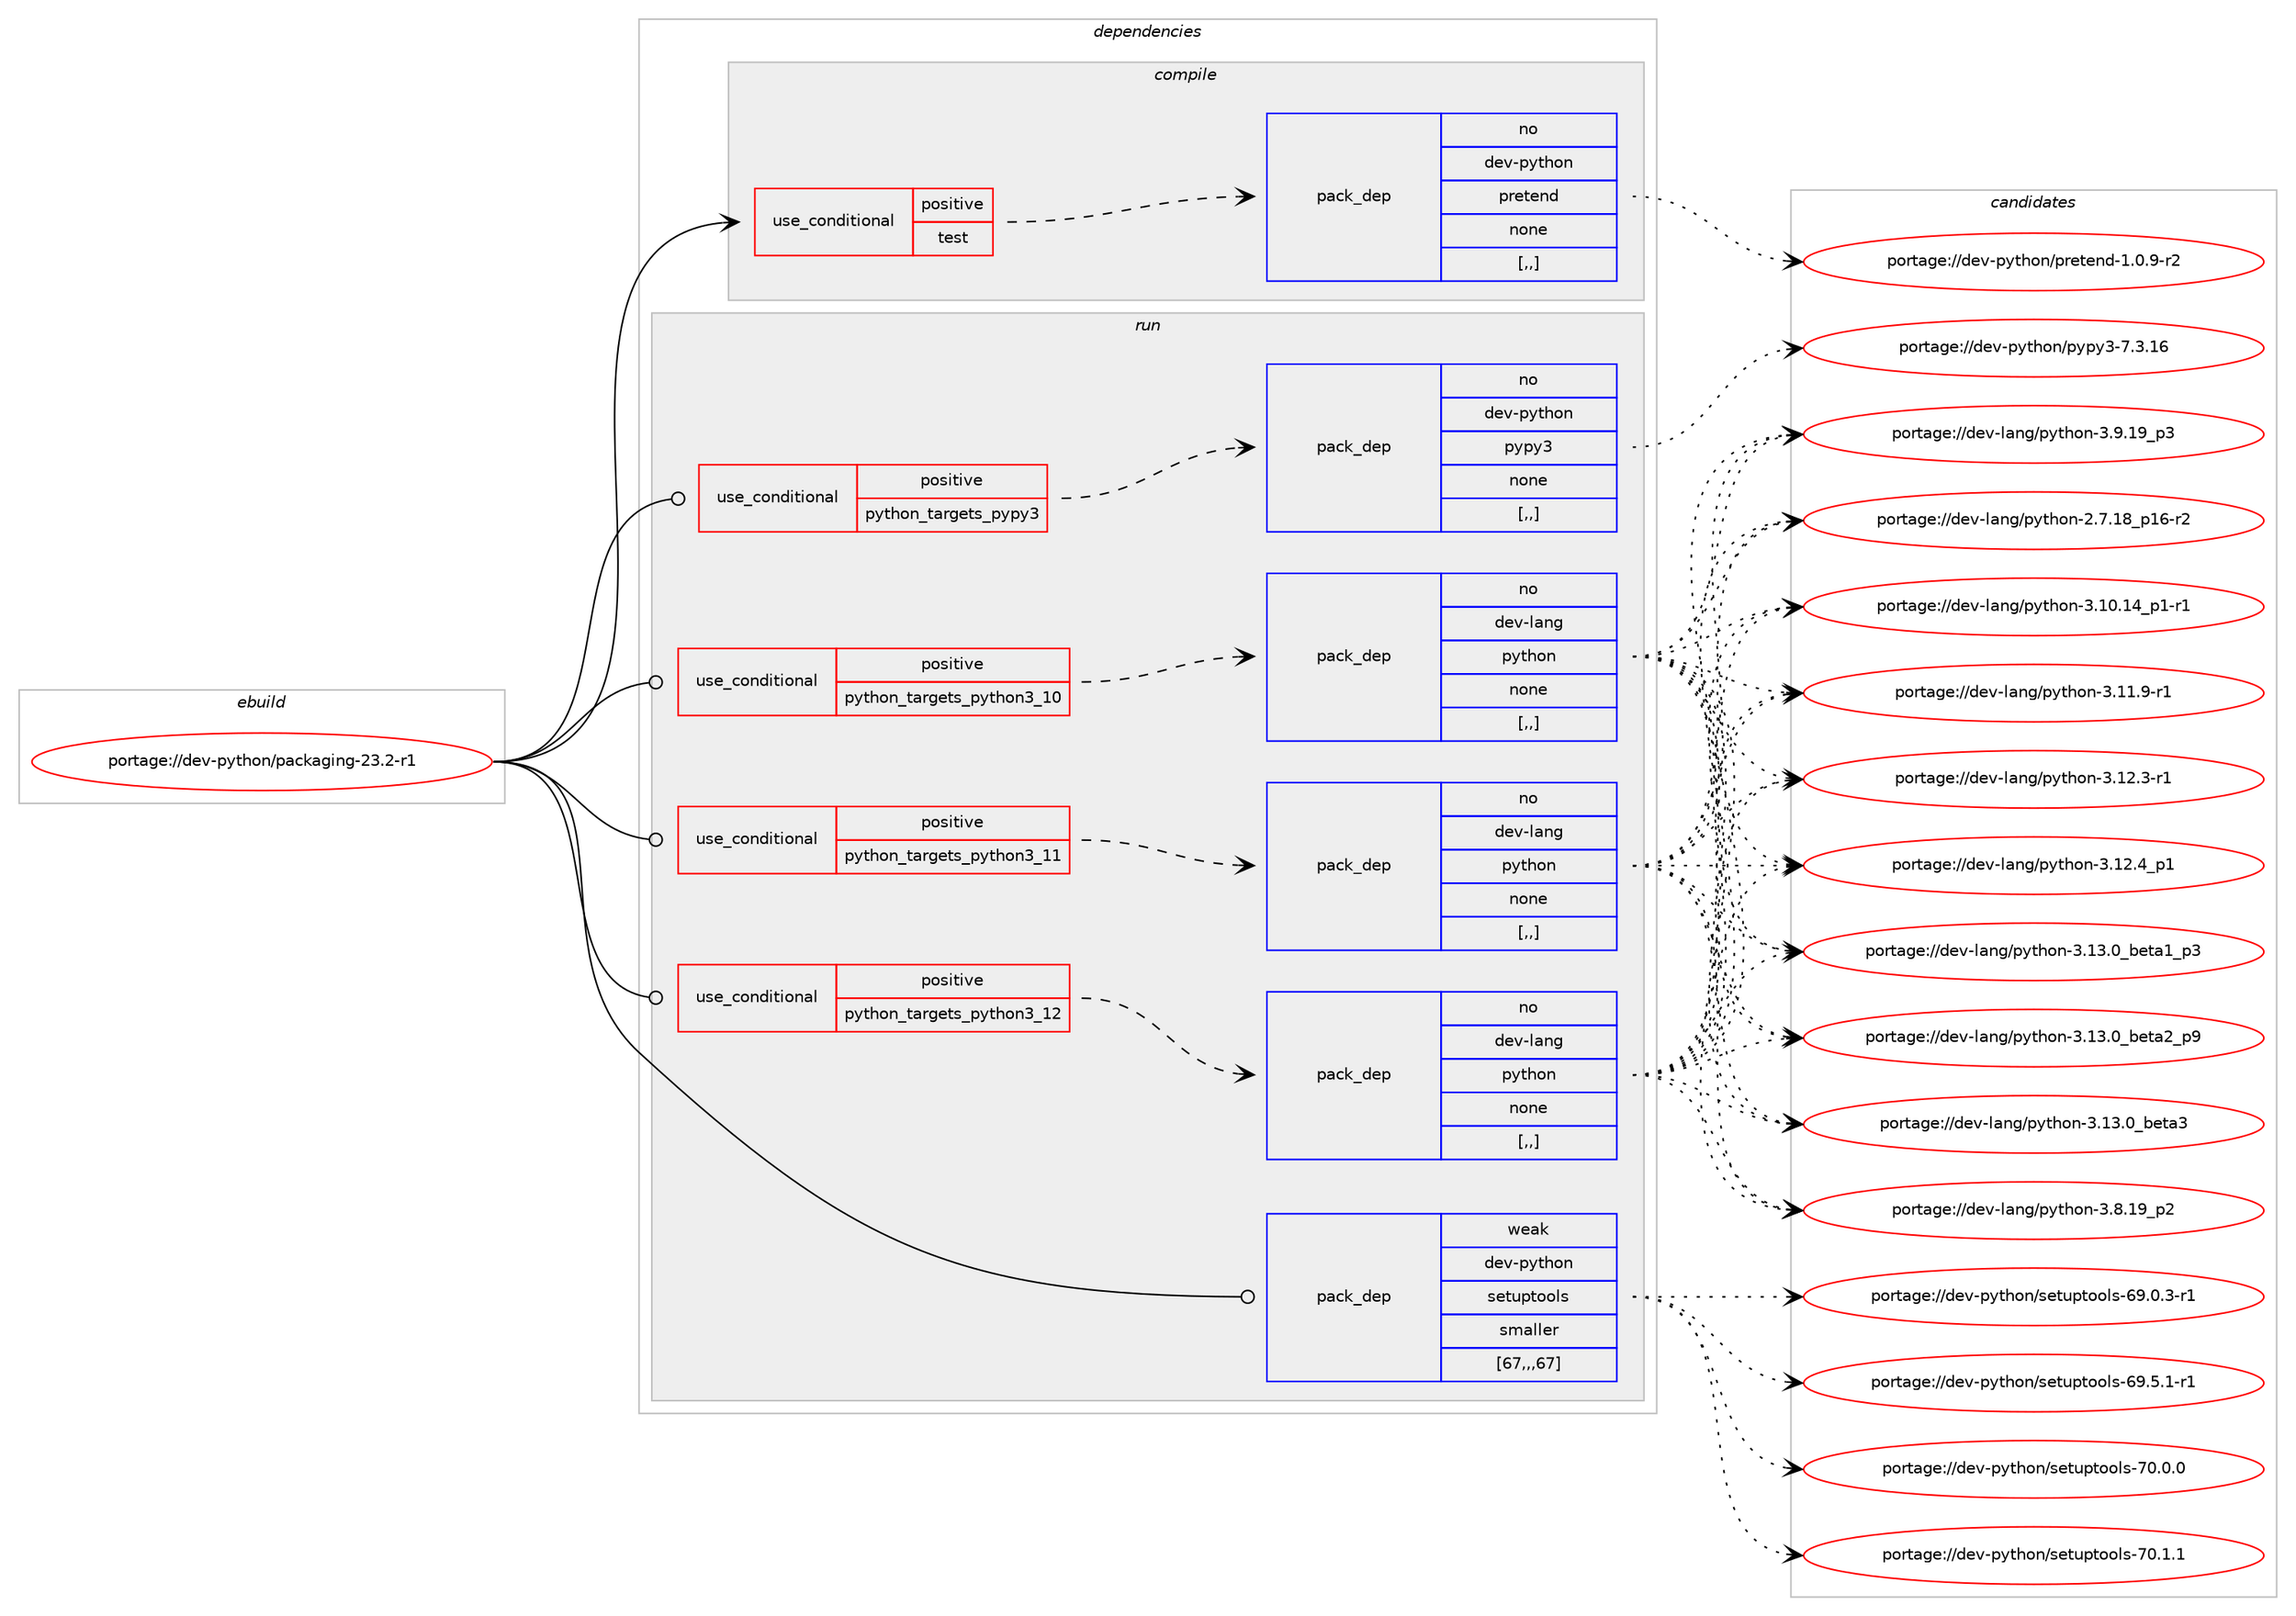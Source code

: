 digraph prolog {

# *************
# Graph options
# *************

newrank=true;
concentrate=true;
compound=true;
graph [rankdir=LR,fontname=Helvetica,fontsize=10,ranksep=1.5];#, ranksep=2.5, nodesep=0.2];
edge  [arrowhead=vee];
node  [fontname=Helvetica,fontsize=10];

# **********
# The ebuild
# **********

subgraph cluster_leftcol {
color=gray;
rank=same;
label=<<i>ebuild</i>>;
id [label="portage://dev-python/packaging-23.2-r1", color=red, width=4, href="../dev-python/packaging-23.2-r1.svg"];
}

# ****************
# The dependencies
# ****************

subgraph cluster_midcol {
color=gray;
label=<<i>dependencies</i>>;
subgraph cluster_compile {
fillcolor="#eeeeee";
style=filled;
label=<<i>compile</i>>;
subgraph cond34577 {
dependency149759 [label=<<TABLE BORDER="0" CELLBORDER="1" CELLSPACING="0" CELLPADDING="4"><TR><TD ROWSPAN="3" CELLPADDING="10">use_conditional</TD></TR><TR><TD>positive</TD></TR><TR><TD>test</TD></TR></TABLE>>, shape=none, color=red];
subgraph pack113967 {
dependency149760 [label=<<TABLE BORDER="0" CELLBORDER="1" CELLSPACING="0" CELLPADDING="4" WIDTH="220"><TR><TD ROWSPAN="6" CELLPADDING="30">pack_dep</TD></TR><TR><TD WIDTH="110">no</TD></TR><TR><TD>dev-python</TD></TR><TR><TD>pretend</TD></TR><TR><TD>none</TD></TR><TR><TD>[,,]</TD></TR></TABLE>>, shape=none, color=blue];
}
dependency149759:e -> dependency149760:w [weight=20,style="dashed",arrowhead="vee"];
}
id:e -> dependency149759:w [weight=20,style="solid",arrowhead="vee"];
}
subgraph cluster_compileandrun {
fillcolor="#eeeeee";
style=filled;
label=<<i>compile and run</i>>;
}
subgraph cluster_run {
fillcolor="#eeeeee";
style=filled;
label=<<i>run</i>>;
subgraph cond34578 {
dependency149761 [label=<<TABLE BORDER="0" CELLBORDER="1" CELLSPACING="0" CELLPADDING="4"><TR><TD ROWSPAN="3" CELLPADDING="10">use_conditional</TD></TR><TR><TD>positive</TD></TR><TR><TD>python_targets_pypy3</TD></TR></TABLE>>, shape=none, color=red];
subgraph pack113968 {
dependency149762 [label=<<TABLE BORDER="0" CELLBORDER="1" CELLSPACING="0" CELLPADDING="4" WIDTH="220"><TR><TD ROWSPAN="6" CELLPADDING="30">pack_dep</TD></TR><TR><TD WIDTH="110">no</TD></TR><TR><TD>dev-python</TD></TR><TR><TD>pypy3</TD></TR><TR><TD>none</TD></TR><TR><TD>[,,]</TD></TR></TABLE>>, shape=none, color=blue];
}
dependency149761:e -> dependency149762:w [weight=20,style="dashed",arrowhead="vee"];
}
id:e -> dependency149761:w [weight=20,style="solid",arrowhead="odot"];
subgraph cond34579 {
dependency149763 [label=<<TABLE BORDER="0" CELLBORDER="1" CELLSPACING="0" CELLPADDING="4"><TR><TD ROWSPAN="3" CELLPADDING="10">use_conditional</TD></TR><TR><TD>positive</TD></TR><TR><TD>python_targets_python3_10</TD></TR></TABLE>>, shape=none, color=red];
subgraph pack113969 {
dependency149764 [label=<<TABLE BORDER="0" CELLBORDER="1" CELLSPACING="0" CELLPADDING="4" WIDTH="220"><TR><TD ROWSPAN="6" CELLPADDING="30">pack_dep</TD></TR><TR><TD WIDTH="110">no</TD></TR><TR><TD>dev-lang</TD></TR><TR><TD>python</TD></TR><TR><TD>none</TD></TR><TR><TD>[,,]</TD></TR></TABLE>>, shape=none, color=blue];
}
dependency149763:e -> dependency149764:w [weight=20,style="dashed",arrowhead="vee"];
}
id:e -> dependency149763:w [weight=20,style="solid",arrowhead="odot"];
subgraph cond34580 {
dependency149765 [label=<<TABLE BORDER="0" CELLBORDER="1" CELLSPACING="0" CELLPADDING="4"><TR><TD ROWSPAN="3" CELLPADDING="10">use_conditional</TD></TR><TR><TD>positive</TD></TR><TR><TD>python_targets_python3_11</TD></TR></TABLE>>, shape=none, color=red];
subgraph pack113970 {
dependency149766 [label=<<TABLE BORDER="0" CELLBORDER="1" CELLSPACING="0" CELLPADDING="4" WIDTH="220"><TR><TD ROWSPAN="6" CELLPADDING="30">pack_dep</TD></TR><TR><TD WIDTH="110">no</TD></TR><TR><TD>dev-lang</TD></TR><TR><TD>python</TD></TR><TR><TD>none</TD></TR><TR><TD>[,,]</TD></TR></TABLE>>, shape=none, color=blue];
}
dependency149765:e -> dependency149766:w [weight=20,style="dashed",arrowhead="vee"];
}
id:e -> dependency149765:w [weight=20,style="solid",arrowhead="odot"];
subgraph cond34581 {
dependency149767 [label=<<TABLE BORDER="0" CELLBORDER="1" CELLSPACING="0" CELLPADDING="4"><TR><TD ROWSPAN="3" CELLPADDING="10">use_conditional</TD></TR><TR><TD>positive</TD></TR><TR><TD>python_targets_python3_12</TD></TR></TABLE>>, shape=none, color=red];
subgraph pack113971 {
dependency149768 [label=<<TABLE BORDER="0" CELLBORDER="1" CELLSPACING="0" CELLPADDING="4" WIDTH="220"><TR><TD ROWSPAN="6" CELLPADDING="30">pack_dep</TD></TR><TR><TD WIDTH="110">no</TD></TR><TR><TD>dev-lang</TD></TR><TR><TD>python</TD></TR><TR><TD>none</TD></TR><TR><TD>[,,]</TD></TR></TABLE>>, shape=none, color=blue];
}
dependency149767:e -> dependency149768:w [weight=20,style="dashed",arrowhead="vee"];
}
id:e -> dependency149767:w [weight=20,style="solid",arrowhead="odot"];
subgraph pack113972 {
dependency149769 [label=<<TABLE BORDER="0" CELLBORDER="1" CELLSPACING="0" CELLPADDING="4" WIDTH="220"><TR><TD ROWSPAN="6" CELLPADDING="30">pack_dep</TD></TR><TR><TD WIDTH="110">weak</TD></TR><TR><TD>dev-python</TD></TR><TR><TD>setuptools</TD></TR><TR><TD>smaller</TD></TR><TR><TD>[67,,,67]</TD></TR></TABLE>>, shape=none, color=blue];
}
id:e -> dependency149769:w [weight=20,style="solid",arrowhead="odot"];
}
}

# **************
# The candidates
# **************

subgraph cluster_choices {
rank=same;
color=gray;
label=<<i>candidates</i>>;

subgraph choice113967 {
color=black;
nodesep=1;
choice10010111845112121116104111110471121141011161011101004549464846574511450 [label="portage://dev-python/pretend-1.0.9-r2", color=red, width=4,href="../dev-python/pretend-1.0.9-r2.svg"];
dependency149760:e -> choice10010111845112121116104111110471121141011161011101004549464846574511450:w [style=dotted,weight="100"];
}
subgraph choice113968 {
color=black;
nodesep=1;
choice10010111845112121116104111110471121211121215145554651464954 [label="portage://dev-python/pypy3-7.3.16", color=red, width=4,href="../dev-python/pypy3-7.3.16.svg"];
dependency149762:e -> choice10010111845112121116104111110471121211121215145554651464954:w [style=dotted,weight="100"];
}
subgraph choice113969 {
color=black;
nodesep=1;
choice100101118451089711010347112121116104111110455046554649569511249544511450 [label="portage://dev-lang/python-2.7.18_p16-r2", color=red, width=4,href="../dev-lang/python-2.7.18_p16-r2.svg"];
choice100101118451089711010347112121116104111110455146494846495295112494511449 [label="portage://dev-lang/python-3.10.14_p1-r1", color=red, width=4,href="../dev-lang/python-3.10.14_p1-r1.svg"];
choice100101118451089711010347112121116104111110455146494946574511449 [label="portage://dev-lang/python-3.11.9-r1", color=red, width=4,href="../dev-lang/python-3.11.9-r1.svg"];
choice100101118451089711010347112121116104111110455146495046514511449 [label="portage://dev-lang/python-3.12.3-r1", color=red, width=4,href="../dev-lang/python-3.12.3-r1.svg"];
choice100101118451089711010347112121116104111110455146495046529511249 [label="portage://dev-lang/python-3.12.4_p1", color=red, width=4,href="../dev-lang/python-3.12.4_p1.svg"];
choice10010111845108971101034711212111610411111045514649514648959810111697499511251 [label="portage://dev-lang/python-3.13.0_beta1_p3", color=red, width=4,href="../dev-lang/python-3.13.0_beta1_p3.svg"];
choice10010111845108971101034711212111610411111045514649514648959810111697509511257 [label="portage://dev-lang/python-3.13.0_beta2_p9", color=red, width=4,href="../dev-lang/python-3.13.0_beta2_p9.svg"];
choice1001011184510897110103471121211161041111104551464951464895981011169751 [label="portage://dev-lang/python-3.13.0_beta3", color=red, width=4,href="../dev-lang/python-3.13.0_beta3.svg"];
choice100101118451089711010347112121116104111110455146564649579511250 [label="portage://dev-lang/python-3.8.19_p2", color=red, width=4,href="../dev-lang/python-3.8.19_p2.svg"];
choice100101118451089711010347112121116104111110455146574649579511251 [label="portage://dev-lang/python-3.9.19_p3", color=red, width=4,href="../dev-lang/python-3.9.19_p3.svg"];
dependency149764:e -> choice100101118451089711010347112121116104111110455046554649569511249544511450:w [style=dotted,weight="100"];
dependency149764:e -> choice100101118451089711010347112121116104111110455146494846495295112494511449:w [style=dotted,weight="100"];
dependency149764:e -> choice100101118451089711010347112121116104111110455146494946574511449:w [style=dotted,weight="100"];
dependency149764:e -> choice100101118451089711010347112121116104111110455146495046514511449:w [style=dotted,weight="100"];
dependency149764:e -> choice100101118451089711010347112121116104111110455146495046529511249:w [style=dotted,weight="100"];
dependency149764:e -> choice10010111845108971101034711212111610411111045514649514648959810111697499511251:w [style=dotted,weight="100"];
dependency149764:e -> choice10010111845108971101034711212111610411111045514649514648959810111697509511257:w [style=dotted,weight="100"];
dependency149764:e -> choice1001011184510897110103471121211161041111104551464951464895981011169751:w [style=dotted,weight="100"];
dependency149764:e -> choice100101118451089711010347112121116104111110455146564649579511250:w [style=dotted,weight="100"];
dependency149764:e -> choice100101118451089711010347112121116104111110455146574649579511251:w [style=dotted,weight="100"];
}
subgraph choice113970 {
color=black;
nodesep=1;
choice100101118451089711010347112121116104111110455046554649569511249544511450 [label="portage://dev-lang/python-2.7.18_p16-r2", color=red, width=4,href="../dev-lang/python-2.7.18_p16-r2.svg"];
choice100101118451089711010347112121116104111110455146494846495295112494511449 [label="portage://dev-lang/python-3.10.14_p1-r1", color=red, width=4,href="../dev-lang/python-3.10.14_p1-r1.svg"];
choice100101118451089711010347112121116104111110455146494946574511449 [label="portage://dev-lang/python-3.11.9-r1", color=red, width=4,href="../dev-lang/python-3.11.9-r1.svg"];
choice100101118451089711010347112121116104111110455146495046514511449 [label="portage://dev-lang/python-3.12.3-r1", color=red, width=4,href="../dev-lang/python-3.12.3-r1.svg"];
choice100101118451089711010347112121116104111110455146495046529511249 [label="portage://dev-lang/python-3.12.4_p1", color=red, width=4,href="../dev-lang/python-3.12.4_p1.svg"];
choice10010111845108971101034711212111610411111045514649514648959810111697499511251 [label="portage://dev-lang/python-3.13.0_beta1_p3", color=red, width=4,href="../dev-lang/python-3.13.0_beta1_p3.svg"];
choice10010111845108971101034711212111610411111045514649514648959810111697509511257 [label="portage://dev-lang/python-3.13.0_beta2_p9", color=red, width=4,href="../dev-lang/python-3.13.0_beta2_p9.svg"];
choice1001011184510897110103471121211161041111104551464951464895981011169751 [label="portage://dev-lang/python-3.13.0_beta3", color=red, width=4,href="../dev-lang/python-3.13.0_beta3.svg"];
choice100101118451089711010347112121116104111110455146564649579511250 [label="portage://dev-lang/python-3.8.19_p2", color=red, width=4,href="../dev-lang/python-3.8.19_p2.svg"];
choice100101118451089711010347112121116104111110455146574649579511251 [label="portage://dev-lang/python-3.9.19_p3", color=red, width=4,href="../dev-lang/python-3.9.19_p3.svg"];
dependency149766:e -> choice100101118451089711010347112121116104111110455046554649569511249544511450:w [style=dotted,weight="100"];
dependency149766:e -> choice100101118451089711010347112121116104111110455146494846495295112494511449:w [style=dotted,weight="100"];
dependency149766:e -> choice100101118451089711010347112121116104111110455146494946574511449:w [style=dotted,weight="100"];
dependency149766:e -> choice100101118451089711010347112121116104111110455146495046514511449:w [style=dotted,weight="100"];
dependency149766:e -> choice100101118451089711010347112121116104111110455146495046529511249:w [style=dotted,weight="100"];
dependency149766:e -> choice10010111845108971101034711212111610411111045514649514648959810111697499511251:w [style=dotted,weight="100"];
dependency149766:e -> choice10010111845108971101034711212111610411111045514649514648959810111697509511257:w [style=dotted,weight="100"];
dependency149766:e -> choice1001011184510897110103471121211161041111104551464951464895981011169751:w [style=dotted,weight="100"];
dependency149766:e -> choice100101118451089711010347112121116104111110455146564649579511250:w [style=dotted,weight="100"];
dependency149766:e -> choice100101118451089711010347112121116104111110455146574649579511251:w [style=dotted,weight="100"];
}
subgraph choice113971 {
color=black;
nodesep=1;
choice100101118451089711010347112121116104111110455046554649569511249544511450 [label="portage://dev-lang/python-2.7.18_p16-r2", color=red, width=4,href="../dev-lang/python-2.7.18_p16-r2.svg"];
choice100101118451089711010347112121116104111110455146494846495295112494511449 [label="portage://dev-lang/python-3.10.14_p1-r1", color=red, width=4,href="../dev-lang/python-3.10.14_p1-r1.svg"];
choice100101118451089711010347112121116104111110455146494946574511449 [label="portage://dev-lang/python-3.11.9-r1", color=red, width=4,href="../dev-lang/python-3.11.9-r1.svg"];
choice100101118451089711010347112121116104111110455146495046514511449 [label="portage://dev-lang/python-3.12.3-r1", color=red, width=4,href="../dev-lang/python-3.12.3-r1.svg"];
choice100101118451089711010347112121116104111110455146495046529511249 [label="portage://dev-lang/python-3.12.4_p1", color=red, width=4,href="../dev-lang/python-3.12.4_p1.svg"];
choice10010111845108971101034711212111610411111045514649514648959810111697499511251 [label="portage://dev-lang/python-3.13.0_beta1_p3", color=red, width=4,href="../dev-lang/python-3.13.0_beta1_p3.svg"];
choice10010111845108971101034711212111610411111045514649514648959810111697509511257 [label="portage://dev-lang/python-3.13.0_beta2_p9", color=red, width=4,href="../dev-lang/python-3.13.0_beta2_p9.svg"];
choice1001011184510897110103471121211161041111104551464951464895981011169751 [label="portage://dev-lang/python-3.13.0_beta3", color=red, width=4,href="../dev-lang/python-3.13.0_beta3.svg"];
choice100101118451089711010347112121116104111110455146564649579511250 [label="portage://dev-lang/python-3.8.19_p2", color=red, width=4,href="../dev-lang/python-3.8.19_p2.svg"];
choice100101118451089711010347112121116104111110455146574649579511251 [label="portage://dev-lang/python-3.9.19_p3", color=red, width=4,href="../dev-lang/python-3.9.19_p3.svg"];
dependency149768:e -> choice100101118451089711010347112121116104111110455046554649569511249544511450:w [style=dotted,weight="100"];
dependency149768:e -> choice100101118451089711010347112121116104111110455146494846495295112494511449:w [style=dotted,weight="100"];
dependency149768:e -> choice100101118451089711010347112121116104111110455146494946574511449:w [style=dotted,weight="100"];
dependency149768:e -> choice100101118451089711010347112121116104111110455146495046514511449:w [style=dotted,weight="100"];
dependency149768:e -> choice100101118451089711010347112121116104111110455146495046529511249:w [style=dotted,weight="100"];
dependency149768:e -> choice10010111845108971101034711212111610411111045514649514648959810111697499511251:w [style=dotted,weight="100"];
dependency149768:e -> choice10010111845108971101034711212111610411111045514649514648959810111697509511257:w [style=dotted,weight="100"];
dependency149768:e -> choice1001011184510897110103471121211161041111104551464951464895981011169751:w [style=dotted,weight="100"];
dependency149768:e -> choice100101118451089711010347112121116104111110455146564649579511250:w [style=dotted,weight="100"];
dependency149768:e -> choice100101118451089711010347112121116104111110455146574649579511251:w [style=dotted,weight="100"];
}
subgraph choice113972 {
color=black;
nodesep=1;
choice1001011184511212111610411111047115101116117112116111111108115455457464846514511449 [label="portage://dev-python/setuptools-69.0.3-r1", color=red, width=4,href="../dev-python/setuptools-69.0.3-r1.svg"];
choice1001011184511212111610411111047115101116117112116111111108115455457465346494511449 [label="portage://dev-python/setuptools-69.5.1-r1", color=red, width=4,href="../dev-python/setuptools-69.5.1-r1.svg"];
choice100101118451121211161041111104711510111611711211611111110811545554846484648 [label="portage://dev-python/setuptools-70.0.0", color=red, width=4,href="../dev-python/setuptools-70.0.0.svg"];
choice100101118451121211161041111104711510111611711211611111110811545554846494649 [label="portage://dev-python/setuptools-70.1.1", color=red, width=4,href="../dev-python/setuptools-70.1.1.svg"];
dependency149769:e -> choice1001011184511212111610411111047115101116117112116111111108115455457464846514511449:w [style=dotted,weight="100"];
dependency149769:e -> choice1001011184511212111610411111047115101116117112116111111108115455457465346494511449:w [style=dotted,weight="100"];
dependency149769:e -> choice100101118451121211161041111104711510111611711211611111110811545554846484648:w [style=dotted,weight="100"];
dependency149769:e -> choice100101118451121211161041111104711510111611711211611111110811545554846494649:w [style=dotted,weight="100"];
}
}

}
